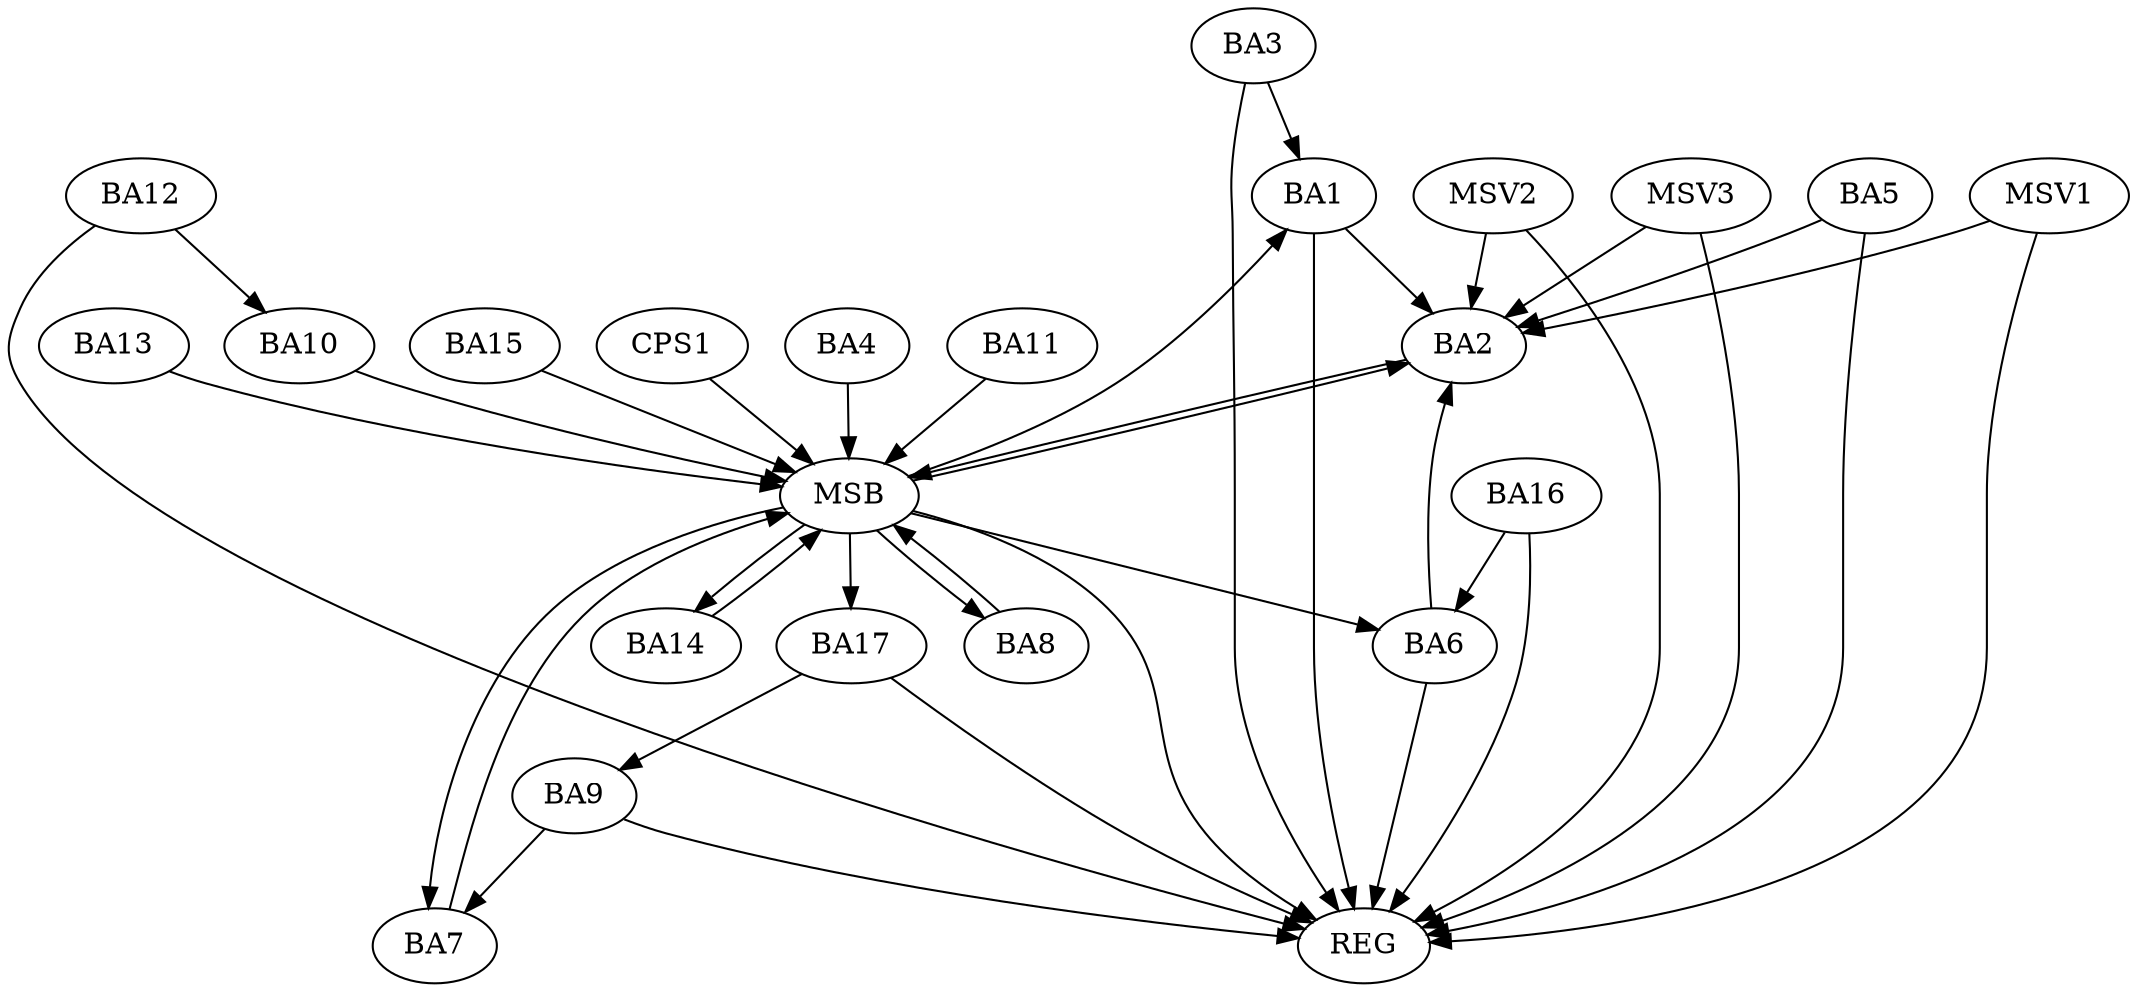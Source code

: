 strict digraph G {
  BA1 [ label="BA1" ];
  BA2 [ label="BA2" ];
  BA3 [ label="BA3" ];
  BA4 [ label="BA4" ];
  BA5 [ label="BA5" ];
  BA6 [ label="BA6" ];
  BA7 [ label="BA7" ];
  BA8 [ label="BA8" ];
  BA9 [ label="BA9" ];
  BA10 [ label="BA10" ];
  BA11 [ label="BA11" ];
  BA12 [ label="BA12" ];
  BA13 [ label="BA13" ];
  BA14 [ label="BA14" ];
  BA15 [ label="BA15" ];
  BA16 [ label="BA16" ];
  BA17 [ label="BA17" ];
  CPS1 [ label="CPS1" ];
  REG [ label="REG" ];
  MSB [ label="MSB" ];
  MSV1 [ label="MSV1" ];
  MSV2 [ label="MSV2" ];
  MSV3 [ label="MSV3" ];
  BA1 -> BA2;
  BA3 -> BA1;
  BA5 -> BA2;
  BA6 -> BA2;
  BA9 -> BA7;
  BA12 -> BA10;
  BA16 -> BA6;
  BA17 -> BA9;
  BA1 -> REG;
  BA3 -> REG;
  BA5 -> REG;
  BA6 -> REG;
  BA9 -> REG;
  BA12 -> REG;
  BA16 -> REG;
  BA17 -> REG;
  BA2 -> MSB;
  MSB -> BA1;
  MSB -> REG;
  BA4 -> MSB;
  MSB -> BA2;
  BA7 -> MSB;
  BA8 -> MSB;
  BA10 -> MSB;
  MSB -> BA8;
  BA11 -> MSB;
  BA13 -> MSB;
  BA14 -> MSB;
  BA15 -> MSB;
  MSB -> BA14;
  CPS1 -> MSB;
  MSB -> BA7;
  MSB -> BA6;
  MSB -> BA17;
  MSV1 -> BA2;
  MSV1 -> REG;
  MSV2 -> BA2;
  MSV2 -> REG;
  MSV3 -> BA2;
  MSV3 -> REG;
}
